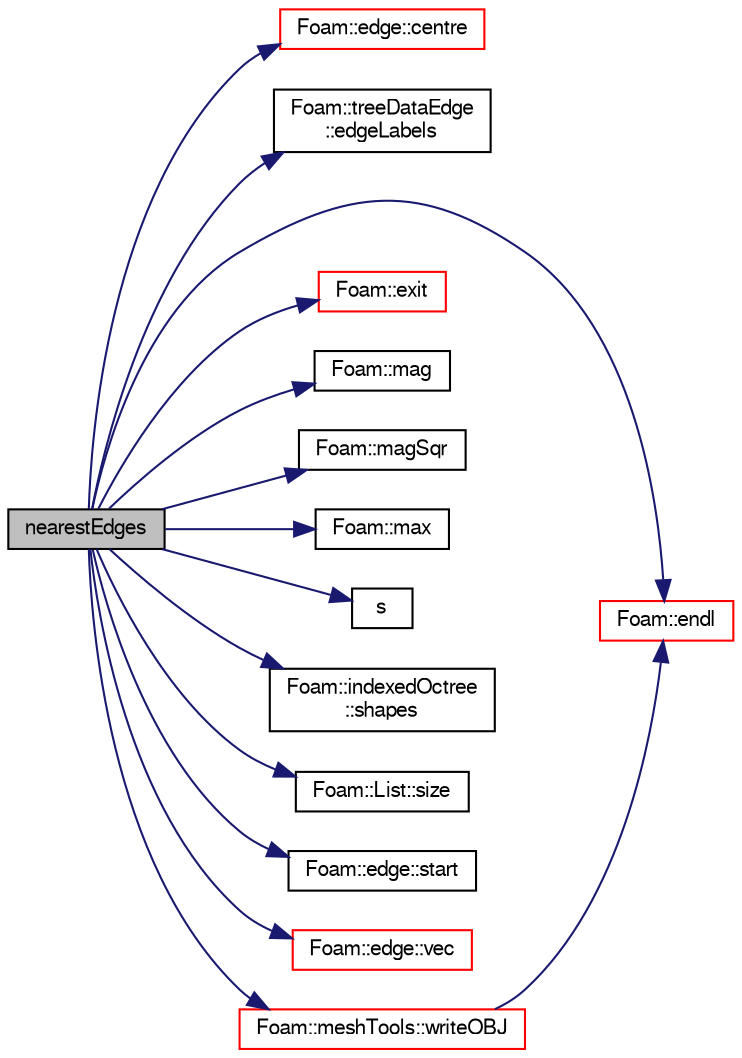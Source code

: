 digraph "nearestEdges"
{
  bgcolor="transparent";
  edge [fontname="FreeSans",fontsize="10",labelfontname="FreeSans",labelfontsize="10"];
  node [fontname="FreeSans",fontsize="10",shape=record];
  rankdir="LR";
  Node1 [label="nearestEdges",height=0.2,width=0.4,color="black", fillcolor="grey75", style="filled" fontcolor="black"];
  Node1 -> Node2 [color="midnightblue",fontsize="10",style="solid",fontname="FreeSans"];
  Node2 [label="Foam::edge::centre",height=0.2,width=0.4,color="red",URL="$a00590.html#ae686335a8e426b97037d6845043b7151",tooltip="Return centre (centroid) "];
  Node1 -> Node3 [color="midnightblue",fontsize="10",style="solid",fontname="FreeSans"];
  Node3 [label="Foam::treeDataEdge\l::edgeLabels",height=0.2,width=0.4,color="black",URL="$a02597.html#a5a1c1d43ae3c8415fc8de83270872b58"];
  Node1 -> Node4 [color="midnightblue",fontsize="10",style="solid",fontname="FreeSans"];
  Node4 [label="Foam::endl",height=0.2,width=0.4,color="red",URL="$a10237.html#a2db8fe02a0d3909e9351bb4275b23ce4",tooltip="Add newline and flush stream. "];
  Node1 -> Node5 [color="midnightblue",fontsize="10",style="solid",fontname="FreeSans"];
  Node5 [label="Foam::exit",height=0.2,width=0.4,color="red",URL="$a10237.html#a06ca7250d8e89caf05243ec094843642"];
  Node1 -> Node6 [color="midnightblue",fontsize="10",style="solid",fontname="FreeSans"];
  Node6 [label="Foam::mag",height=0.2,width=0.4,color="black",URL="$a10237.html#a929da2a3fdcf3dacbbe0487d3a330dae"];
  Node1 -> Node7 [color="midnightblue",fontsize="10",style="solid",fontname="FreeSans"];
  Node7 [label="Foam::magSqr",height=0.2,width=0.4,color="black",URL="$a10237.html#ae6fff2c6981e6d9618aa5038e69def6e"];
  Node1 -> Node8 [color="midnightblue",fontsize="10",style="solid",fontname="FreeSans"];
  Node8 [label="Foam::max",height=0.2,width=0.4,color="black",URL="$a10237.html#ac993e906cf2774ae77e666bc24e81733"];
  Node1 -> Node9 [color="midnightblue",fontsize="10",style="solid",fontname="FreeSans"];
  Node9 [label="s",height=0.2,width=0.4,color="black",URL="$a03883.html#abb9c4233033fad2ad0206cd4adad3b9f"];
  Node1 -> Node10 [color="midnightblue",fontsize="10",style="solid",fontname="FreeSans"];
  Node10 [label="Foam::indexedOctree\l::shapes",height=0.2,width=0.4,color="black",URL="$a01023.html#abd186b2cbd8c6def61dc033a4892b847",tooltip="Reference to shape. "];
  Node1 -> Node11 [color="midnightblue",fontsize="10",style="solid",fontname="FreeSans"];
  Node11 [label="Foam::List::size",height=0.2,width=0.4,color="black",URL="$a01325.html#a8a5f6fa29bd4b500caf186f60245b384",tooltip="Override size to be inconsistent with allocated storage. "];
  Node1 -> Node12 [color="midnightblue",fontsize="10",style="solid",fontname="FreeSans"];
  Node12 [label="Foam::edge::start",height=0.2,width=0.4,color="black",URL="$a00590.html#a96b607a9a9baa575783b4af443ef613f",tooltip="Return start vertex label. "];
  Node1 -> Node13 [color="midnightblue",fontsize="10",style="solid",fontname="FreeSans"];
  Node13 [label="Foam::edge::vec",height=0.2,width=0.4,color="red",URL="$a00590.html#a9c85e25fb010469f9d04cd70d9250419",tooltip="Return the vector (end - start) "];
  Node1 -> Node14 [color="midnightblue",fontsize="10",style="solid",fontname="FreeSans"];
  Node14 [label="Foam::meshTools::writeOBJ",height=0.2,width=0.4,color="red",URL="$a10290.html#afd76c6ccc8ee4a5957f0232218167c17",tooltip="Write obj representation of point. "];
  Node14 -> Node4 [color="midnightblue",fontsize="10",style="solid",fontname="FreeSans"];
}
